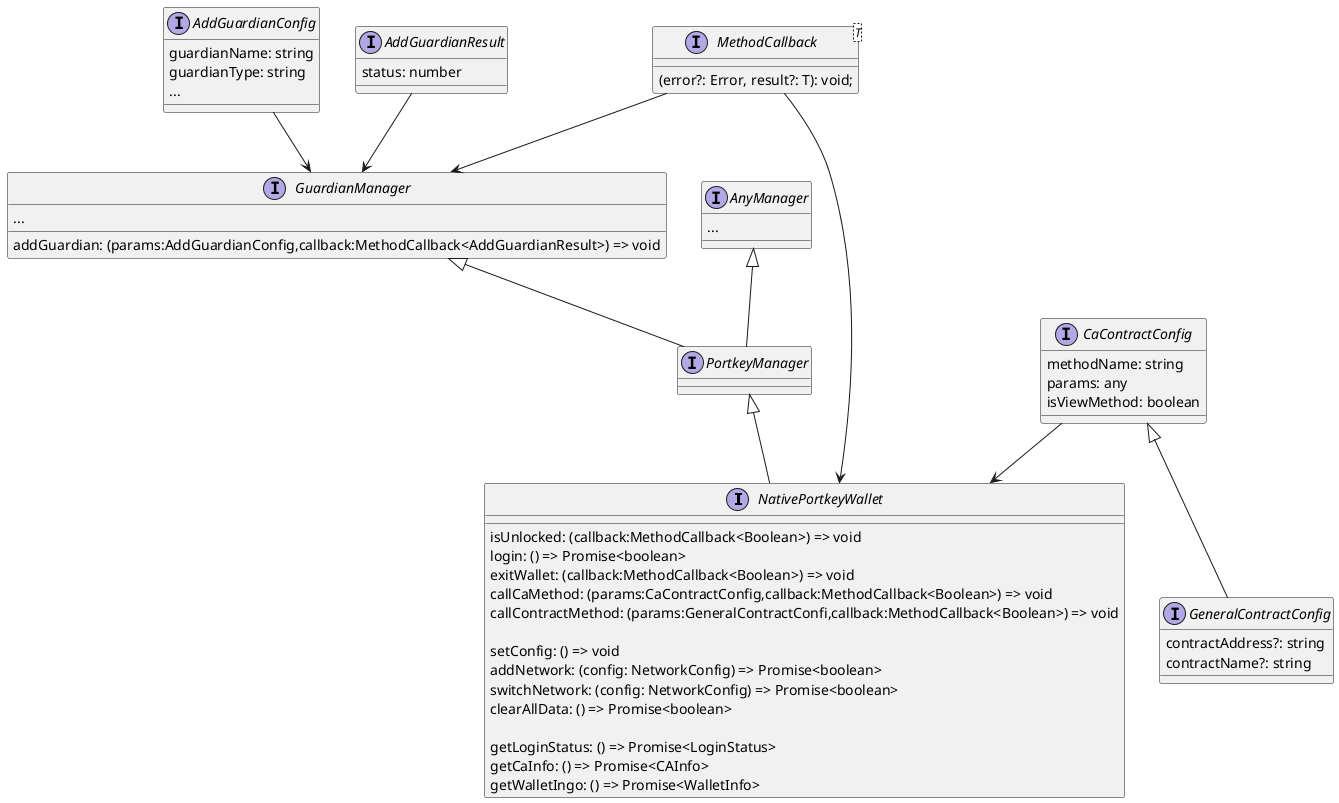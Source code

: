 @startuml wallet

interface NativePortkeyWallet extends PortkeyManager {
    isUnlocked: (callback:MethodCallback<Boolean>) => void
    login: () => Promise<boolean>
    exitWallet: (callback:MethodCallback<Boolean>) => void
    callCaMethod: (params:CaContractConfig,callback:MethodCallback<Boolean>) => void
    callContractMethod: (params:GeneralContractConfi,callback:MethodCallback<Boolean>) => void

    setConfig: () => void
    addNetwork: (config: NetworkConfig) => Promise<boolean>
    switchNetwork: (config: NetworkConfig) => Promise<boolean>
    clearAllData: () => Promise<boolean>

    getLoginStatus: () => Promise<LoginStatus>
    getCaInfo: () => Promise<CAInfo>
    getWalletIngo: () => Promise<WalletInfo>
}

interface PortkeyManager extends GuardianManager, AnyManager {

}

interface GuardianManager {
    addGuardian: (params:AddGuardianConfig,callback:MethodCallback<AddGuardianResult>) => void
    ...
}

interface AnyManager {
    ...
}

interface AddGuardianConfig {
    guardianName: string
    guardianType: string
    ...
}

interface AddGuardianResult {
    status: number
}

interface MethodCallback<T> {
    (error?: Error, result?: T): void;
}

interface CaContractConfig {
    methodName: string
    params: any
    isViewMethod: boolean
}

interface GeneralContractConfig extends CaContractConfig {
    contractAddress?: string
    contractName?: string
}

MethodCallback --> NativePortkeyWallet
MethodCallback --> GuardianManager
CaContractConfig --> NativePortkeyWallet
AddGuardianConfig --> GuardianManager
AddGuardianResult --> GuardianManager

@enduml
